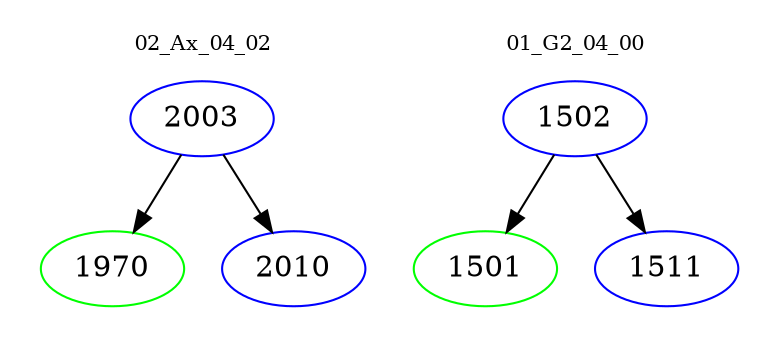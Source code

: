 digraph{
subgraph cluster_0 {
color = white
label = "02_Ax_04_02";
fontsize=10;
T0_2003 [label="2003", color="blue"]
T0_2003 -> T0_1970 [color="black"]
T0_1970 [label="1970", color="green"]
T0_2003 -> T0_2010 [color="black"]
T0_2010 [label="2010", color="blue"]
}
subgraph cluster_1 {
color = white
label = "01_G2_04_00";
fontsize=10;
T1_1502 [label="1502", color="blue"]
T1_1502 -> T1_1501 [color="black"]
T1_1501 [label="1501", color="green"]
T1_1502 -> T1_1511 [color="black"]
T1_1511 [label="1511", color="blue"]
}
}
